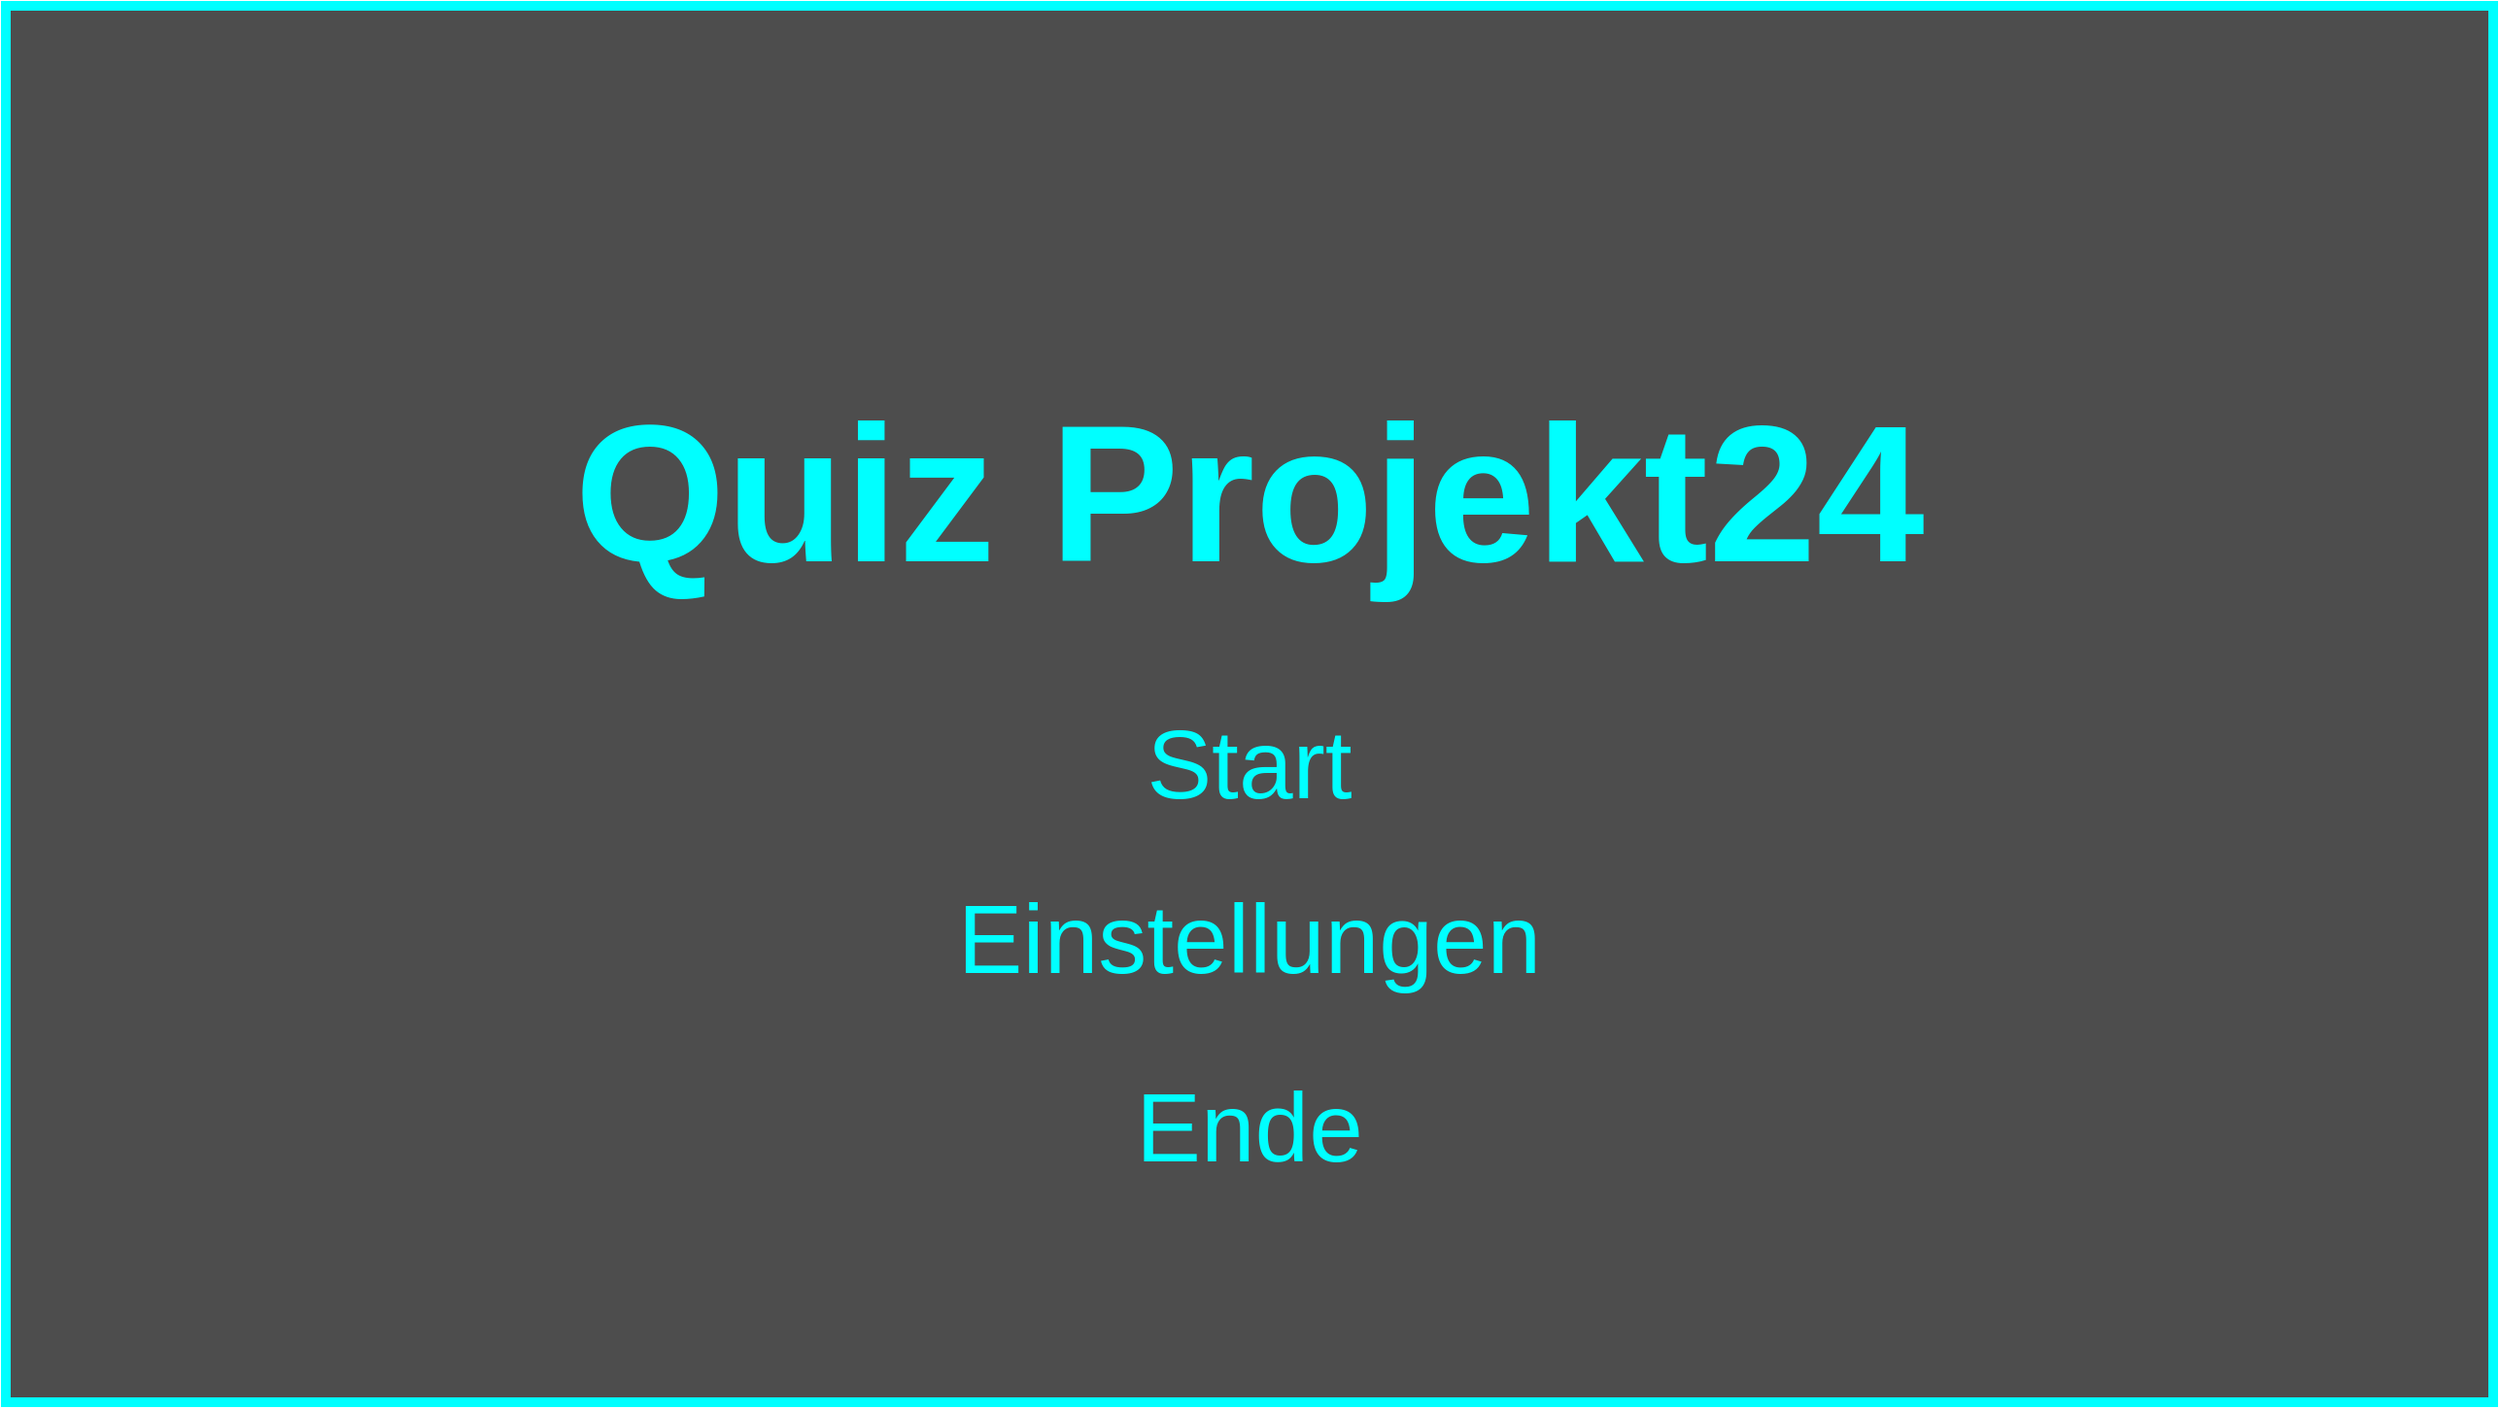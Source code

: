 <mxfile version="14.6.7" type="device"><diagram id="7ufu-2xWMey9KHMllkBW" name="Page-1"><mxGraphModel dx="1038" dy="1688" grid="1" gridSize="10" guides="1" tooltips="1" connect="1" arrows="1" fold="1" page="1" pageScale="1" pageWidth="827" pageHeight="1169" math="0" shadow="0"><root><mxCell id="0"/><mxCell id="1" parent="0"/><mxCell id="PIx4minwWeIDictenfKv-2" value="" style="rounded=0;whiteSpace=wrap;html=1;fillColor=#4D4D4D;strokeWidth=5;strokeColor=#00FFFF;" parent="1" vertex="1"><mxGeometry x="10" y="-1160" width="1280" height="719" as="geometry"/></mxCell><mxCell id="PIx4minwWeIDictenfKv-9" value="&lt;font size=&quot;1&quot; color=&quot;#00FFFF&quot;&gt;&lt;b&gt;&lt;font style=&quot;font-size: 100px&quot;&gt;Quiz Projekt24&lt;br&gt;&lt;/font&gt;&lt;/b&gt;&lt;/font&gt;" style="text;html=1;strokeColor=none;fillColor=none;align=center;verticalAlign=middle;whiteSpace=wrap;rounded=0;" parent="1" vertex="1"><mxGeometry x="300" y="-1000" width="700" height="180" as="geometry"/></mxCell><mxCell id="Kehep0xqgeLmE7uZ23T5-1" value="&lt;div style=&quot;font-size: 50px&quot;&gt;&lt;font style=&quot;font-size: 50px&quot;&gt;&lt;font style=&quot;font-size: 50px&quot; color=&quot;#00FFFF&quot;&gt;Einstellungen&lt;/font&gt;&lt;/font&gt;&lt;/div&gt;" style="text;html=1;strokeColor=none;fillColor=none;align=center;verticalAlign=middle;whiteSpace=wrap;rounded=0;" vertex="1" parent="1"><mxGeometry x="490" y="-720" width="320" height="80" as="geometry"/></mxCell><mxCell id="Kehep0xqgeLmE7uZ23T5-3" value="&lt;div style=&quot;font-size: 50px&quot;&gt;&lt;font style=&quot;font-size: 50px&quot;&gt;&lt;font style=&quot;font-size: 50px&quot; color=&quot;#00FFFF&quot;&gt;Start&lt;/font&gt;&lt;/font&gt;&lt;/div&gt;" style="text;html=1;strokeColor=none;fillColor=none;align=center;verticalAlign=middle;whiteSpace=wrap;rounded=0;" vertex="1" parent="1"><mxGeometry x="490" y="-810" width="320" height="80" as="geometry"/></mxCell><mxCell id="Kehep0xqgeLmE7uZ23T5-4" value="&lt;br&gt;&lt;div style=&quot;font-size: 50px&quot;&gt;&lt;font style=&quot;font-size: 50px&quot;&gt;&lt;font style=&quot;font-size: 50px&quot; color=&quot;#00FFFF&quot;&gt;Ende&lt;/font&gt;&lt;/font&gt;&lt;/div&gt;" style="text;html=1;strokeColor=none;fillColor=none;align=center;verticalAlign=middle;whiteSpace=wrap;rounded=0;" vertex="1" parent="1"><mxGeometry x="490" y="-630" width="320" height="80" as="geometry"/></mxCell></root></mxGraphModel></diagram></mxfile>